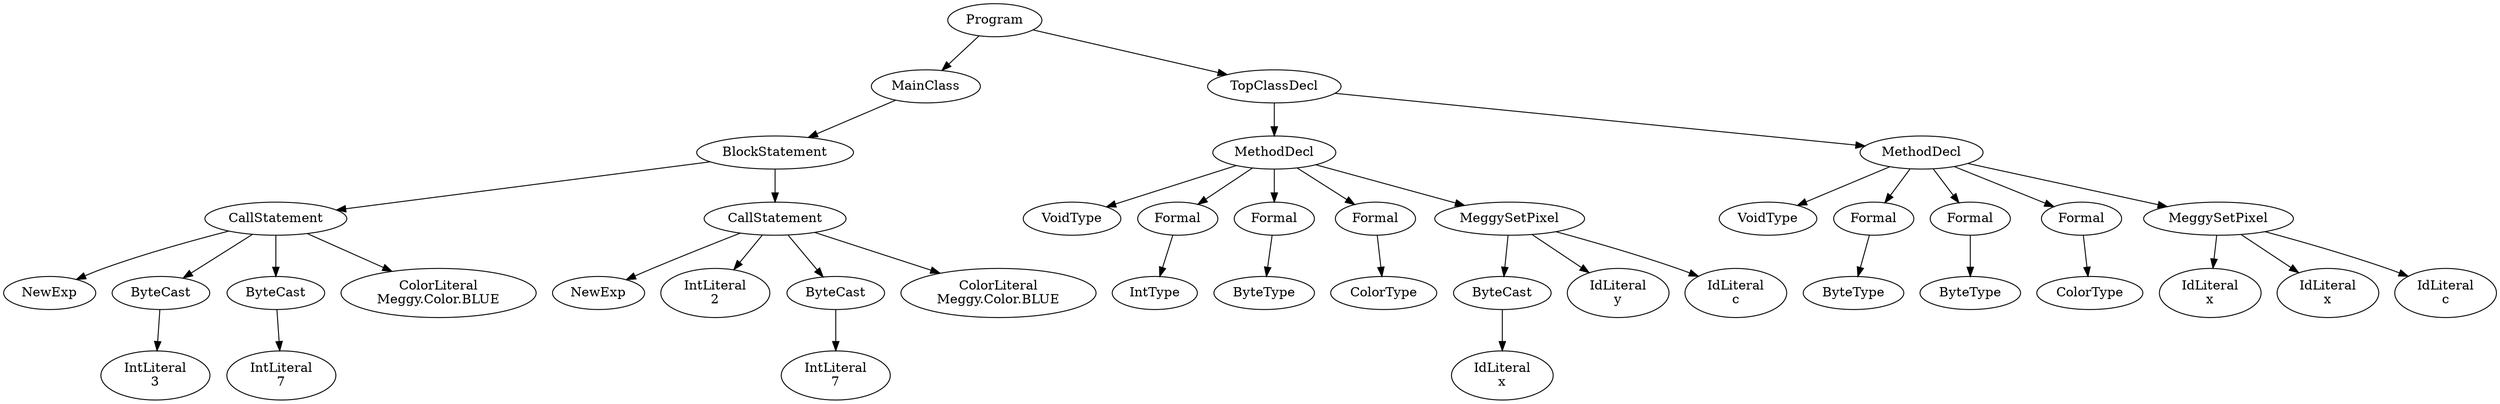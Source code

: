digraph ASTGraph {
0 [ label="Program" ];
1 [ label="MainClass" ];
0 -> 1
2 [ label="BlockStatement" ];
1 -> 2
3 [ label="CallStatement" ];
2 -> 3
4 [ label="NewExp" ];
3 -> 4
5 [ label="ByteCast" ];
3 -> 5
6 [ label="IntLiteral\n3" ];
5 -> 6
7 [ label="ByteCast" ];
3 -> 7
8 [ label="IntLiteral\n7" ];
7 -> 8
9 [ label="ColorLiteral\nMeggy.Color.BLUE" ];
3 -> 9
10 [ label="CallStatement" ];
2 -> 10
11 [ label="NewExp" ];
10 -> 11
12 [ label="IntLiteral\n2" ];
10 -> 12
13 [ label="ByteCast" ];
10 -> 13
14 [ label="IntLiteral\n7" ];
13 -> 14
15 [ label="ColorLiteral\nMeggy.Color.BLUE" ];
10 -> 15
16 [ label="TopClassDecl" ];
0 -> 16
17 [ label="MethodDecl" ];
16 -> 17
18 [ label="VoidType" ];
17 -> 18
19 [ label="Formal" ];
17 -> 19
20 [ label="IntType" ];
19 -> 20
21 [ label="Formal" ];
17 -> 21
22 [ label="ByteType" ];
21 -> 22
23 [ label="Formal" ];
17 -> 23
24 [ label="ColorType" ];
23 -> 24
25 [ label="MeggySetPixel" ];
17 -> 25
26 [ label="ByteCast" ];
25 -> 26
27 [ label="IdLiteral\nx" ];
26 -> 27
28 [ label="IdLiteral\ny" ];
25 -> 28
29 [ label="IdLiteral\nc" ];
25 -> 29
30 [ label="MethodDecl" ];
16 -> 30
31 [ label="VoidType" ];
30 -> 31
32 [ label="Formal" ];
30 -> 32
33 [ label="ByteType" ];
32 -> 33
34 [ label="Formal" ];
30 -> 34
35 [ label="ByteType" ];
34 -> 35
36 [ label="Formal" ];
30 -> 36
37 [ label="ColorType" ];
36 -> 37
38 [ label="MeggySetPixel" ];
30 -> 38
39 [ label="IdLiteral\nx" ];
38 -> 39
40 [ label="IdLiteral\nx" ];
38 -> 40
41 [ label="IdLiteral\nc" ];
38 -> 41
}
